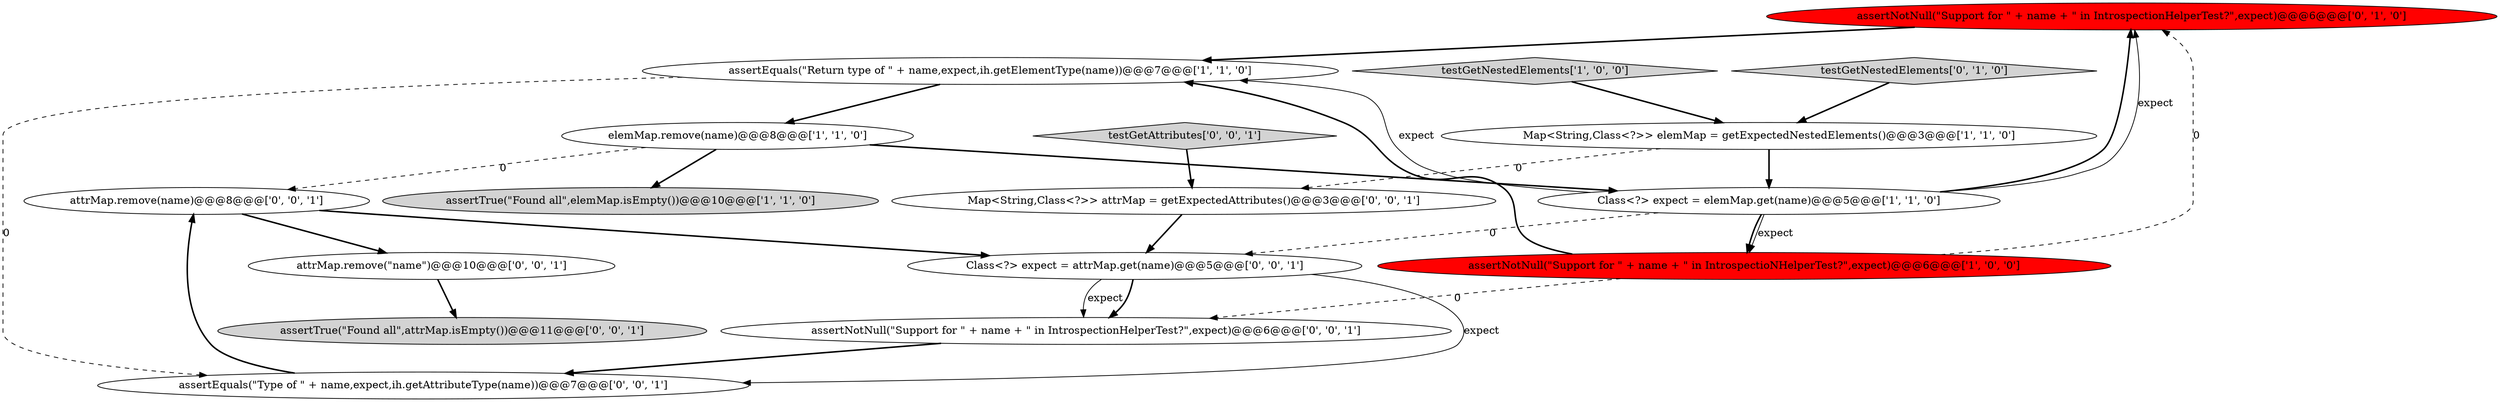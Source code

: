 digraph {
8 [style = filled, label = "assertNotNull(\"Support for \" + name + \" in IntrospectionHelperTest?\",expect)@@@6@@@['0', '1', '0']", fillcolor = red, shape = ellipse image = "AAA1AAABBB2BBB"];
14 [style = filled, label = "testGetAttributes['0', '0', '1']", fillcolor = lightgray, shape = diamond image = "AAA0AAABBB3BBB"];
3 [style = filled, label = "assertEquals(\"Return type of \" + name,expect,ih.getElementType(name))@@@7@@@['1', '1', '0']", fillcolor = white, shape = ellipse image = "AAA0AAABBB1BBB"];
15 [style = filled, label = "assertNotNull(\"Support for \" + name + \" in IntrospectionHelperTest?\",expect)@@@6@@@['0', '0', '1']", fillcolor = white, shape = ellipse image = "AAA0AAABBB3BBB"];
4 [style = filled, label = "testGetNestedElements['1', '0', '0']", fillcolor = lightgray, shape = diamond image = "AAA0AAABBB1BBB"];
0 [style = filled, label = "elemMap.remove(name)@@@8@@@['1', '1', '0']", fillcolor = white, shape = ellipse image = "AAA0AAABBB1BBB"];
11 [style = filled, label = "assertTrue(\"Found all\",attrMap.isEmpty())@@@11@@@['0', '0', '1']", fillcolor = lightgray, shape = ellipse image = "AAA0AAABBB3BBB"];
13 [style = filled, label = "attrMap.remove(name)@@@8@@@['0', '0', '1']", fillcolor = white, shape = ellipse image = "AAA0AAABBB3BBB"];
9 [style = filled, label = "assertEquals(\"Type of \" + name,expect,ih.getAttributeType(name))@@@7@@@['0', '0', '1']", fillcolor = white, shape = ellipse image = "AAA0AAABBB3BBB"];
1 [style = filled, label = "assertNotNull(\"Support for \" + name + \" in IntrospectioNHelperTest?\",expect)@@@6@@@['1', '0', '0']", fillcolor = red, shape = ellipse image = "AAA1AAABBB1BBB"];
12 [style = filled, label = "Map<String,Class<?>> attrMap = getExpectedAttributes()@@@3@@@['0', '0', '1']", fillcolor = white, shape = ellipse image = "AAA0AAABBB3BBB"];
5 [style = filled, label = "Class<?> expect = elemMap.get(name)@@@5@@@['1', '1', '0']", fillcolor = white, shape = ellipse image = "AAA0AAABBB1BBB"];
10 [style = filled, label = "Class<?> expect = attrMap.get(name)@@@5@@@['0', '0', '1']", fillcolor = white, shape = ellipse image = "AAA0AAABBB3BBB"];
16 [style = filled, label = "attrMap.remove(\"name\")@@@10@@@['0', '0', '1']", fillcolor = white, shape = ellipse image = "AAA0AAABBB3BBB"];
6 [style = filled, label = "assertTrue(\"Found all\",elemMap.isEmpty())@@@10@@@['1', '1', '0']", fillcolor = lightgray, shape = ellipse image = "AAA0AAABBB1BBB"];
2 [style = filled, label = "Map<String,Class<?>> elemMap = getExpectedNestedElements()@@@3@@@['1', '1', '0']", fillcolor = white, shape = ellipse image = "AAA0AAABBB1BBB"];
7 [style = filled, label = "testGetNestedElements['0', '1', '0']", fillcolor = lightgray, shape = diamond image = "AAA0AAABBB2BBB"];
13->10 [style = bold, label=""];
5->8 [style = bold, label=""];
10->15 [style = solid, label="expect"];
2->5 [style = bold, label=""];
16->11 [style = bold, label=""];
10->15 [style = bold, label=""];
0->6 [style = bold, label=""];
1->15 [style = dashed, label="0"];
5->8 [style = solid, label="expect"];
8->3 [style = bold, label=""];
1->3 [style = bold, label=""];
5->3 [style = solid, label="expect"];
4->2 [style = bold, label=""];
13->16 [style = bold, label=""];
10->9 [style = solid, label="expect"];
3->0 [style = bold, label=""];
5->1 [style = bold, label=""];
2->12 [style = dashed, label="0"];
12->10 [style = bold, label=""];
5->1 [style = solid, label="expect"];
5->10 [style = dashed, label="0"];
3->9 [style = dashed, label="0"];
15->9 [style = bold, label=""];
7->2 [style = bold, label=""];
14->12 [style = bold, label=""];
0->13 [style = dashed, label="0"];
1->8 [style = dashed, label="0"];
0->5 [style = bold, label=""];
9->13 [style = bold, label=""];
}
